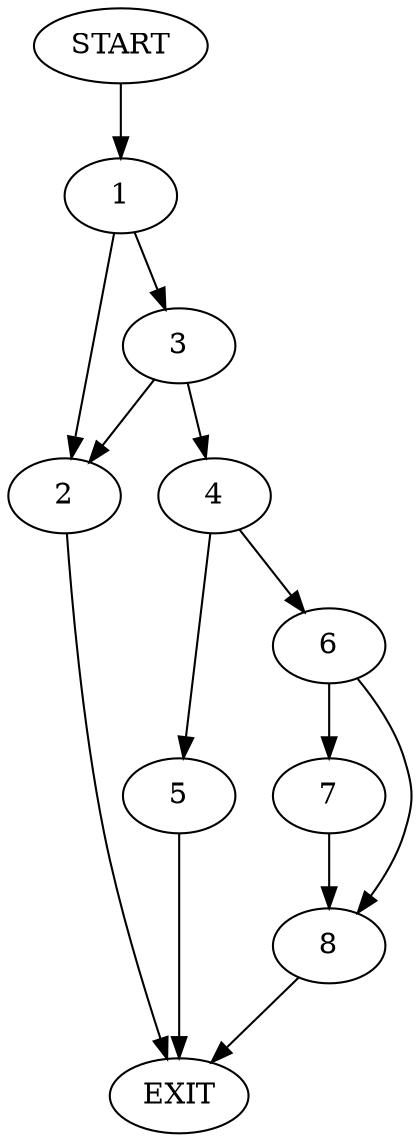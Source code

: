digraph {
0 [label="START"]
9 [label="EXIT"]
0 -> 1
1 -> 2
1 -> 3
2 -> 9
3 -> 2
3 -> 4
4 -> 5
4 -> 6
5 -> 9
6 -> 7
6 -> 8
8 -> 9
7 -> 8
}
